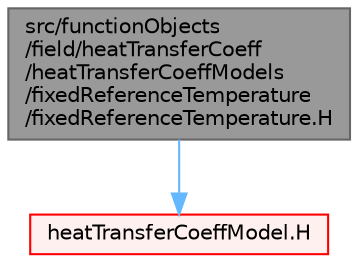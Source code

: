 digraph "src/functionObjects/field/heatTransferCoeff/heatTransferCoeffModels/fixedReferenceTemperature/fixedReferenceTemperature.H"
{
 // LATEX_PDF_SIZE
  bgcolor="transparent";
  edge [fontname=Helvetica,fontsize=10,labelfontname=Helvetica,labelfontsize=10];
  node [fontname=Helvetica,fontsize=10,shape=box,height=0.2,width=0.4];
  Node1 [id="Node000001",label="src/functionObjects\l/field/heatTransferCoeff\l/heatTransferCoeffModels\l/fixedReferenceTemperature\l/fixedReferenceTemperature.H",height=0.2,width=0.4,color="gray40", fillcolor="grey60", style="filled", fontcolor="black",tooltip=" "];
  Node1 -> Node2 [id="edge1_Node000001_Node000002",color="steelblue1",style="solid",tooltip=" "];
  Node2 [id="Node000002",label="heatTransferCoeffModel.H",height=0.2,width=0.4,color="red", fillcolor="#FFF0F0", style="filled",URL="$heatTransferCoeffModel_8H.html",tooltip=" "];
}
